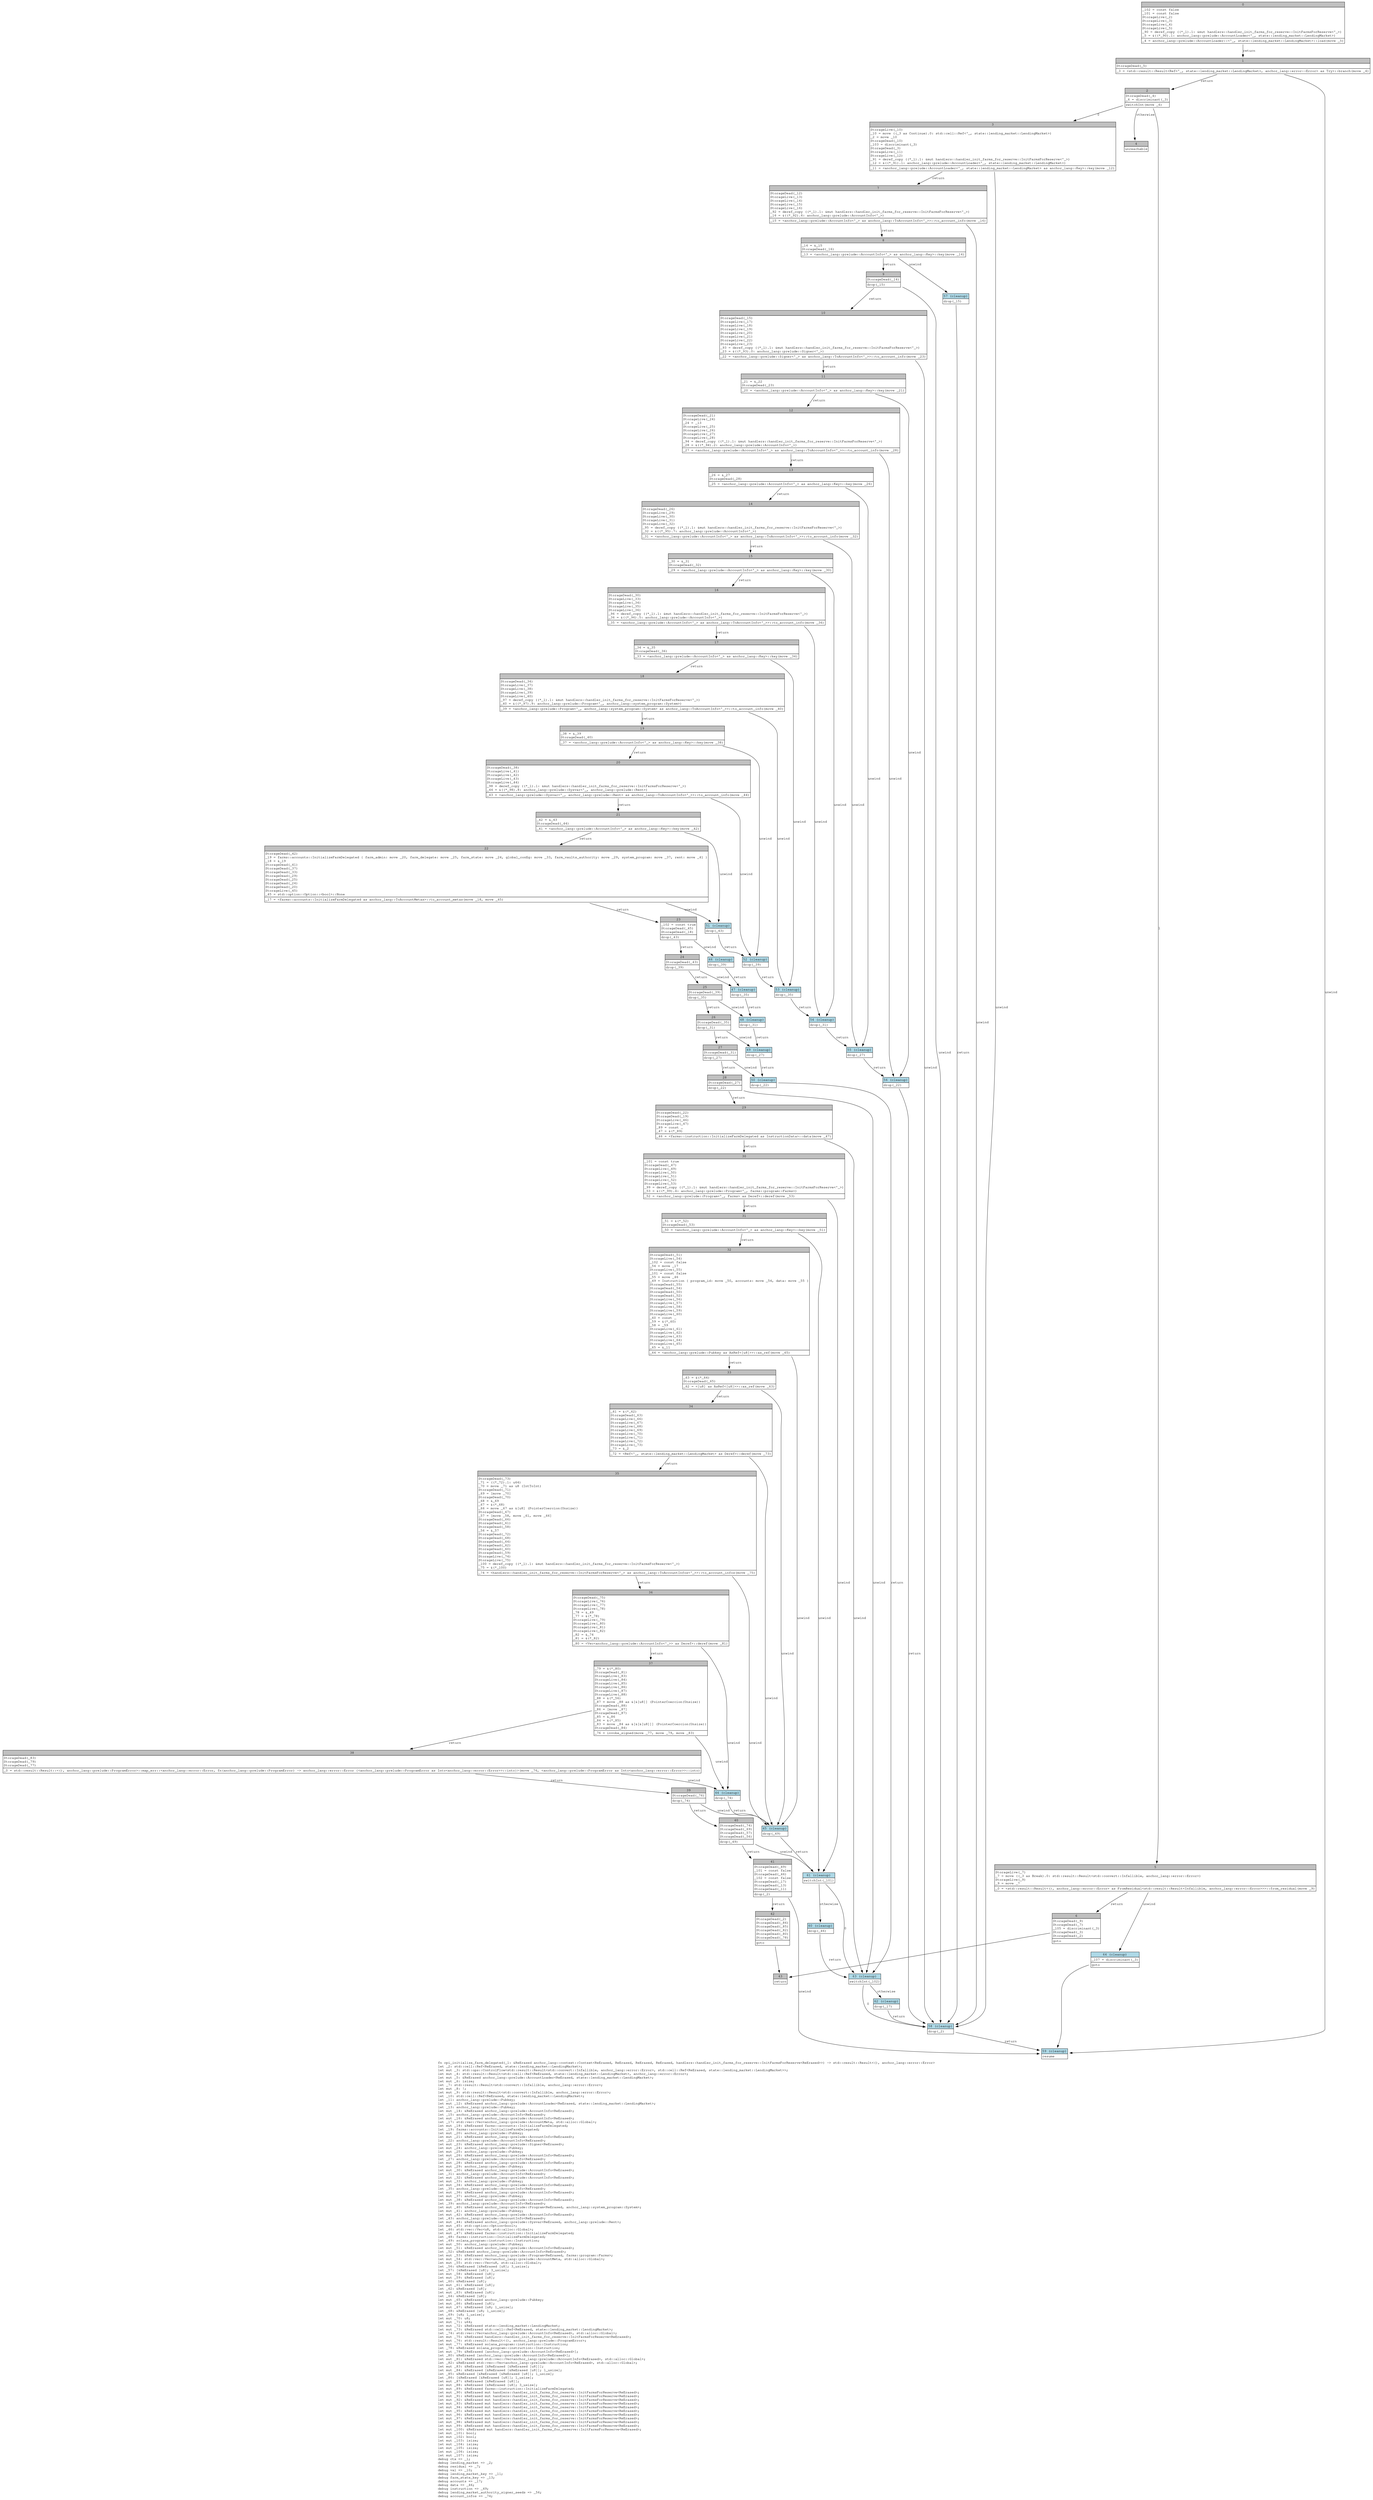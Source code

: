 digraph Mir_0_1079 {
    graph [fontname="Courier, monospace"];
    node [fontname="Courier, monospace"];
    edge [fontname="Courier, monospace"];
    label=<fn cpi_initialize_farm_delegated(_1: &amp;ReErased anchor_lang::context::Context&lt;ReErased, ReErased, ReErased, ReErased, handlers::handler_init_farms_for_reserve::InitFarmsForReserve&lt;ReErased&gt;&gt;) -&gt; std::result::Result&lt;(), anchor_lang::error::Error&gt;<br align="left"/>let _2: std::cell::Ref&lt;ReErased, state::lending_market::LendingMarket&gt;;<br align="left"/>let mut _3: std::ops::ControlFlow&lt;std::result::Result&lt;std::convert::Infallible, anchor_lang::error::Error&gt;, std::cell::Ref&lt;ReErased, state::lending_market::LendingMarket&gt;&gt;;<br align="left"/>let mut _4: std::result::Result&lt;std::cell::Ref&lt;ReErased, state::lending_market::LendingMarket&gt;, anchor_lang::error::Error&gt;;<br align="left"/>let mut _5: &amp;ReErased anchor_lang::prelude::AccountLoader&lt;ReErased, state::lending_market::LendingMarket&gt;;<br align="left"/>let mut _6: isize;<br align="left"/>let _7: std::result::Result&lt;std::convert::Infallible, anchor_lang::error::Error&gt;;<br align="left"/>let mut _8: !;<br align="left"/>let mut _9: std::result::Result&lt;std::convert::Infallible, anchor_lang::error::Error&gt;;<br align="left"/>let _10: std::cell::Ref&lt;ReErased, state::lending_market::LendingMarket&gt;;<br align="left"/>let _11: anchor_lang::prelude::Pubkey;<br align="left"/>let mut _12: &amp;ReErased anchor_lang::prelude::AccountLoader&lt;ReErased, state::lending_market::LendingMarket&gt;;<br align="left"/>let _13: anchor_lang::prelude::Pubkey;<br align="left"/>let mut _14: &amp;ReErased anchor_lang::prelude::AccountInfo&lt;ReErased&gt;;<br align="left"/>let _15: anchor_lang::prelude::AccountInfo&lt;ReErased&gt;;<br align="left"/>let mut _16: &amp;ReErased anchor_lang::prelude::AccountInfo&lt;ReErased&gt;;<br align="left"/>let _17: std::vec::Vec&lt;anchor_lang::prelude::AccountMeta, std::alloc::Global&gt;;<br align="left"/>let mut _18: &amp;ReErased farms::accounts::InitializeFarmDelegated;<br align="left"/>let _19: farms::accounts::InitializeFarmDelegated;<br align="left"/>let mut _20: anchor_lang::prelude::Pubkey;<br align="left"/>let mut _21: &amp;ReErased anchor_lang::prelude::AccountInfo&lt;ReErased&gt;;<br align="left"/>let _22: anchor_lang::prelude::AccountInfo&lt;ReErased&gt;;<br align="left"/>let mut _23: &amp;ReErased anchor_lang::prelude::Signer&lt;ReErased&gt;;<br align="left"/>let mut _24: anchor_lang::prelude::Pubkey;<br align="left"/>let mut _25: anchor_lang::prelude::Pubkey;<br align="left"/>let mut _26: &amp;ReErased anchor_lang::prelude::AccountInfo&lt;ReErased&gt;;<br align="left"/>let _27: anchor_lang::prelude::AccountInfo&lt;ReErased&gt;;<br align="left"/>let mut _28: &amp;ReErased anchor_lang::prelude::AccountInfo&lt;ReErased&gt;;<br align="left"/>let mut _29: anchor_lang::prelude::Pubkey;<br align="left"/>let mut _30: &amp;ReErased anchor_lang::prelude::AccountInfo&lt;ReErased&gt;;<br align="left"/>let _31: anchor_lang::prelude::AccountInfo&lt;ReErased&gt;;<br align="left"/>let mut _32: &amp;ReErased anchor_lang::prelude::AccountInfo&lt;ReErased&gt;;<br align="left"/>let mut _33: anchor_lang::prelude::Pubkey;<br align="left"/>let mut _34: &amp;ReErased anchor_lang::prelude::AccountInfo&lt;ReErased&gt;;<br align="left"/>let _35: anchor_lang::prelude::AccountInfo&lt;ReErased&gt;;<br align="left"/>let mut _36: &amp;ReErased anchor_lang::prelude::AccountInfo&lt;ReErased&gt;;<br align="left"/>let mut _37: anchor_lang::prelude::Pubkey;<br align="left"/>let mut _38: &amp;ReErased anchor_lang::prelude::AccountInfo&lt;ReErased&gt;;<br align="left"/>let _39: anchor_lang::prelude::AccountInfo&lt;ReErased&gt;;<br align="left"/>let mut _40: &amp;ReErased anchor_lang::prelude::Program&lt;ReErased, anchor_lang::system_program::System&gt;;<br align="left"/>let mut _41: anchor_lang::prelude::Pubkey;<br align="left"/>let mut _42: &amp;ReErased anchor_lang::prelude::AccountInfo&lt;ReErased&gt;;<br align="left"/>let _43: anchor_lang::prelude::AccountInfo&lt;ReErased&gt;;<br align="left"/>let mut _44: &amp;ReErased anchor_lang::prelude::Sysvar&lt;ReErased, anchor_lang::prelude::Rent&gt;;<br align="left"/>let mut _45: std::option::Option&lt;bool&gt;;<br align="left"/>let _46: std::vec::Vec&lt;u8, std::alloc::Global&gt;;<br align="left"/>let mut _47: &amp;ReErased farms::instruction::InitializeFarmDelegated;<br align="left"/>let _48: farms::instruction::InitializeFarmDelegated;<br align="left"/>let _49: solana_program::instruction::Instruction;<br align="left"/>let mut _50: anchor_lang::prelude::Pubkey;<br align="left"/>let mut _51: &amp;ReErased anchor_lang::prelude::AccountInfo&lt;ReErased&gt;;<br align="left"/>let _52: &amp;ReErased anchor_lang::prelude::AccountInfo&lt;ReErased&gt;;<br align="left"/>let mut _53: &amp;ReErased anchor_lang::prelude::Program&lt;ReErased, farms::program::Farms&gt;;<br align="left"/>let mut _54: std::vec::Vec&lt;anchor_lang::prelude::AccountMeta, std::alloc::Global&gt;;<br align="left"/>let mut _55: std::vec::Vec&lt;u8, std::alloc::Global&gt;;<br align="left"/>let _56: &amp;ReErased [&amp;ReErased [u8]; 3_usize];<br align="left"/>let _57: [&amp;ReErased [u8]; 3_usize];<br align="left"/>let mut _58: &amp;ReErased [u8];<br align="left"/>let mut _59: &amp;ReErased [u8];<br align="left"/>let _60: &amp;ReErased [u8];<br align="left"/>let mut _61: &amp;ReErased [u8];<br align="left"/>let _62: &amp;ReErased [u8];<br align="left"/>let mut _63: &amp;ReErased [u8];<br align="left"/>let _64: &amp;ReErased [u8];<br align="left"/>let mut _65: &amp;ReErased anchor_lang::prelude::Pubkey;<br align="left"/>let mut _66: &amp;ReErased [u8];<br align="left"/>let mut _67: &amp;ReErased [u8; 1_usize];<br align="left"/>let _68: &amp;ReErased [u8; 1_usize];<br align="left"/>let _69: [u8; 1_usize];<br align="left"/>let mut _70: u8;<br align="left"/>let mut _71: u64;<br align="left"/>let mut _72: &amp;ReErased state::lending_market::LendingMarket;<br align="left"/>let mut _73: &amp;ReErased std::cell::Ref&lt;ReErased, state::lending_market::LendingMarket&gt;;<br align="left"/>let _74: std::vec::Vec&lt;anchor_lang::prelude::AccountInfo&lt;ReErased&gt;, std::alloc::Global&gt;;<br align="left"/>let mut _75: &amp;ReErased handlers::handler_init_farms_for_reserve::InitFarmsForReserve&lt;ReErased&gt;;<br align="left"/>let mut _76: std::result::Result&lt;(), anchor_lang::prelude::ProgramError&gt;;<br align="left"/>let mut _77: &amp;ReErased solana_program::instruction::Instruction;<br align="left"/>let _78: &amp;ReErased solana_program::instruction::Instruction;<br align="left"/>let mut _79: &amp;ReErased [anchor_lang::prelude::AccountInfo&lt;ReErased&gt;];<br align="left"/>let _80: &amp;ReErased [anchor_lang::prelude::AccountInfo&lt;ReErased&gt;];<br align="left"/>let mut _81: &amp;ReErased std::vec::Vec&lt;anchor_lang::prelude::AccountInfo&lt;ReErased&gt;, std::alloc::Global&gt;;<br align="left"/>let _82: &amp;ReErased std::vec::Vec&lt;anchor_lang::prelude::AccountInfo&lt;ReErased&gt;, std::alloc::Global&gt;;<br align="left"/>let mut _83: &amp;ReErased [&amp;ReErased [&amp;ReErased [u8]]];<br align="left"/>let mut _84: &amp;ReErased [&amp;ReErased [&amp;ReErased [u8]]; 1_usize];<br align="left"/>let _85: &amp;ReErased [&amp;ReErased [&amp;ReErased [u8]]; 1_usize];<br align="left"/>let _86: [&amp;ReErased [&amp;ReErased [u8]]; 1_usize];<br align="left"/>let mut _87: &amp;ReErased [&amp;ReErased [u8]];<br align="left"/>let mut _88: &amp;ReErased [&amp;ReErased [u8]; 3_usize];<br align="left"/>let mut _89: &amp;ReErased farms::instruction::InitializeFarmDelegated;<br align="left"/>let mut _90: &amp;ReErased mut handlers::handler_init_farms_for_reserve::InitFarmsForReserve&lt;ReErased&gt;;<br align="left"/>let mut _91: &amp;ReErased mut handlers::handler_init_farms_for_reserve::InitFarmsForReserve&lt;ReErased&gt;;<br align="left"/>let mut _92: &amp;ReErased mut handlers::handler_init_farms_for_reserve::InitFarmsForReserve&lt;ReErased&gt;;<br align="left"/>let mut _93: &amp;ReErased mut handlers::handler_init_farms_for_reserve::InitFarmsForReserve&lt;ReErased&gt;;<br align="left"/>let mut _94: &amp;ReErased mut handlers::handler_init_farms_for_reserve::InitFarmsForReserve&lt;ReErased&gt;;<br align="left"/>let mut _95: &amp;ReErased mut handlers::handler_init_farms_for_reserve::InitFarmsForReserve&lt;ReErased&gt;;<br align="left"/>let mut _96: &amp;ReErased mut handlers::handler_init_farms_for_reserve::InitFarmsForReserve&lt;ReErased&gt;;<br align="left"/>let mut _97: &amp;ReErased mut handlers::handler_init_farms_for_reserve::InitFarmsForReserve&lt;ReErased&gt;;<br align="left"/>let mut _98: &amp;ReErased mut handlers::handler_init_farms_for_reserve::InitFarmsForReserve&lt;ReErased&gt;;<br align="left"/>let mut _99: &amp;ReErased mut handlers::handler_init_farms_for_reserve::InitFarmsForReserve&lt;ReErased&gt;;<br align="left"/>let mut _100: &amp;ReErased mut handlers::handler_init_farms_for_reserve::InitFarmsForReserve&lt;ReErased&gt;;<br align="left"/>let mut _101: bool;<br align="left"/>let mut _102: bool;<br align="left"/>let mut _103: isize;<br align="left"/>let mut _104: isize;<br align="left"/>let mut _105: isize;<br align="left"/>let mut _106: isize;<br align="left"/>let mut _107: isize;<br align="left"/>debug ctx =&gt; _1;<br align="left"/>debug lending_market =&gt; _2;<br align="left"/>debug residual =&gt; _7;<br align="left"/>debug val =&gt; _10;<br align="left"/>debug lending_market_key =&gt; _11;<br align="left"/>debug farm_state_key =&gt; _13;<br align="left"/>debug accounts =&gt; _17;<br align="left"/>debug data =&gt; _46;<br align="left"/>debug instruction =&gt; _49;<br align="left"/>debug lending_market_authority_signer_seeds =&gt; _56;<br align="left"/>debug account_infos =&gt; _74;<br align="left"/>>;
    bb0__0_1079 [shape="none", label=<<table border="0" cellborder="1" cellspacing="0"><tr><td bgcolor="gray" align="center" colspan="1">0</td></tr><tr><td align="left" balign="left">_102 = const false<br/>_101 = const false<br/>StorageLive(_2)<br/>StorageLive(_3)<br/>StorageLive(_4)<br/>StorageLive(_5)<br/>_90 = deref_copy ((*_1).1: &amp;mut handlers::handler_init_farms_for_reserve::InitFarmsForReserve&lt;'_&gt;)<br/>_5 = &amp;((*_90).1: anchor_lang::prelude::AccountLoader&lt;'_, state::lending_market::LendingMarket&gt;)<br/></td></tr><tr><td align="left">_4 = anchor_lang::prelude::AccountLoader::&lt;'_, state::lending_market::LendingMarket&gt;::load(move _5)</td></tr></table>>];
    bb1__0_1079 [shape="none", label=<<table border="0" cellborder="1" cellspacing="0"><tr><td bgcolor="gray" align="center" colspan="1">1</td></tr><tr><td align="left" balign="left">StorageDead(_5)<br/></td></tr><tr><td align="left">_3 = &lt;std::result::Result&lt;Ref&lt;'_, state::lending_market::LendingMarket&gt;, anchor_lang::error::Error&gt; as Try&gt;::branch(move _4)</td></tr></table>>];
    bb2__0_1079 [shape="none", label=<<table border="0" cellborder="1" cellspacing="0"><tr><td bgcolor="gray" align="center" colspan="1">2</td></tr><tr><td align="left" balign="left">StorageDead(_4)<br/>_6 = discriminant(_3)<br/></td></tr><tr><td align="left">switchInt(move _6)</td></tr></table>>];
    bb3__0_1079 [shape="none", label=<<table border="0" cellborder="1" cellspacing="0"><tr><td bgcolor="gray" align="center" colspan="1">3</td></tr><tr><td align="left" balign="left">StorageLive(_10)<br/>_10 = move ((_3 as Continue).0: std::cell::Ref&lt;'_, state::lending_market::LendingMarket&gt;)<br/>_2 = move _10<br/>StorageDead(_10)<br/>_103 = discriminant(_3)<br/>StorageDead(_3)<br/>StorageLive(_11)<br/>StorageLive(_12)<br/>_91 = deref_copy ((*_1).1: &amp;mut handlers::handler_init_farms_for_reserve::InitFarmsForReserve&lt;'_&gt;)<br/>_12 = &amp;((*_91).1: anchor_lang::prelude::AccountLoader&lt;'_, state::lending_market::LendingMarket&gt;)<br/></td></tr><tr><td align="left">_11 = &lt;anchor_lang::prelude::AccountLoader&lt;'_, state::lending_market::LendingMarket&gt; as anchor_lang::Key&gt;::key(move _12)</td></tr></table>>];
    bb4__0_1079 [shape="none", label=<<table border="0" cellborder="1" cellspacing="0"><tr><td bgcolor="gray" align="center" colspan="1">4</td></tr><tr><td align="left">unreachable</td></tr></table>>];
    bb5__0_1079 [shape="none", label=<<table border="0" cellborder="1" cellspacing="0"><tr><td bgcolor="gray" align="center" colspan="1">5</td></tr><tr><td align="left" balign="left">StorageLive(_7)<br/>_7 = move ((_3 as Break).0: std::result::Result&lt;std::convert::Infallible, anchor_lang::error::Error&gt;)<br/>StorageLive(_9)<br/>_9 = move _7<br/></td></tr><tr><td align="left">_0 = &lt;std::result::Result&lt;(), anchor_lang::error::Error&gt; as FromResidual&lt;std::result::Result&lt;Infallible, anchor_lang::error::Error&gt;&gt;&gt;::from_residual(move _9)</td></tr></table>>];
    bb6__0_1079 [shape="none", label=<<table border="0" cellborder="1" cellspacing="0"><tr><td bgcolor="gray" align="center" colspan="1">6</td></tr><tr><td align="left" balign="left">StorageDead(_9)<br/>StorageDead(_7)<br/>_105 = discriminant(_3)<br/>StorageDead(_3)<br/>StorageDead(_2)<br/></td></tr><tr><td align="left">goto</td></tr></table>>];
    bb7__0_1079 [shape="none", label=<<table border="0" cellborder="1" cellspacing="0"><tr><td bgcolor="gray" align="center" colspan="1">7</td></tr><tr><td align="left" balign="left">StorageDead(_12)<br/>StorageLive(_13)<br/>StorageLive(_14)<br/>StorageLive(_15)<br/>StorageLive(_16)<br/>_92 = deref_copy ((*_1).1: &amp;mut handlers::handler_init_farms_for_reserve::InitFarmsForReserve&lt;'_&gt;)<br/>_16 = &amp;((*_92).6: anchor_lang::prelude::AccountInfo&lt;'_&gt;)<br/></td></tr><tr><td align="left">_15 = &lt;anchor_lang::prelude::AccountInfo&lt;'_&gt; as anchor_lang::ToAccountInfo&lt;'_&gt;&gt;::to_account_info(move _16)</td></tr></table>>];
    bb8__0_1079 [shape="none", label=<<table border="0" cellborder="1" cellspacing="0"><tr><td bgcolor="gray" align="center" colspan="1">8</td></tr><tr><td align="left" balign="left">_14 = &amp;_15<br/>StorageDead(_16)<br/></td></tr><tr><td align="left">_13 = &lt;anchor_lang::prelude::AccountInfo&lt;'_&gt; as anchor_lang::Key&gt;::key(move _14)</td></tr></table>>];
    bb9__0_1079 [shape="none", label=<<table border="0" cellborder="1" cellspacing="0"><tr><td bgcolor="gray" align="center" colspan="1">9</td></tr><tr><td align="left" balign="left">StorageDead(_14)<br/></td></tr><tr><td align="left">drop(_15)</td></tr></table>>];
    bb10__0_1079 [shape="none", label=<<table border="0" cellborder="1" cellspacing="0"><tr><td bgcolor="gray" align="center" colspan="1">10</td></tr><tr><td align="left" balign="left">StorageDead(_15)<br/>StorageLive(_17)<br/>StorageLive(_18)<br/>StorageLive(_19)<br/>StorageLive(_20)<br/>StorageLive(_21)<br/>StorageLive(_22)<br/>StorageLive(_23)<br/>_93 = deref_copy ((*_1).1: &amp;mut handlers::handler_init_farms_for_reserve::InitFarmsForReserve&lt;'_&gt;)<br/>_23 = &amp;((*_93).0: anchor_lang::prelude::Signer&lt;'_&gt;)<br/></td></tr><tr><td align="left">_22 = &lt;anchor_lang::prelude::Signer&lt;'_&gt; as anchor_lang::ToAccountInfo&lt;'_&gt;&gt;::to_account_info(move _23)</td></tr></table>>];
    bb11__0_1079 [shape="none", label=<<table border="0" cellborder="1" cellspacing="0"><tr><td bgcolor="gray" align="center" colspan="1">11</td></tr><tr><td align="left" balign="left">_21 = &amp;_22<br/>StorageDead(_23)<br/></td></tr><tr><td align="left">_20 = &lt;anchor_lang::prelude::AccountInfo&lt;'_&gt; as anchor_lang::Key&gt;::key(move _21)</td></tr></table>>];
    bb12__0_1079 [shape="none", label=<<table border="0" cellborder="1" cellspacing="0"><tr><td bgcolor="gray" align="center" colspan="1">12</td></tr><tr><td align="left" balign="left">StorageDead(_21)<br/>StorageLive(_24)<br/>_24 = _13<br/>StorageLive(_25)<br/>StorageLive(_26)<br/>StorageLive(_27)<br/>StorageLive(_28)<br/>_94 = deref_copy ((*_1).1: &amp;mut handlers::handler_init_farms_for_reserve::InitFarmsForReserve&lt;'_&gt;)<br/>_28 = &amp;((*_94).2: anchor_lang::prelude::AccountInfo&lt;'_&gt;)<br/></td></tr><tr><td align="left">_27 = &lt;anchor_lang::prelude::AccountInfo&lt;'_&gt; as anchor_lang::ToAccountInfo&lt;'_&gt;&gt;::to_account_info(move _28)</td></tr></table>>];
    bb13__0_1079 [shape="none", label=<<table border="0" cellborder="1" cellspacing="0"><tr><td bgcolor="gray" align="center" colspan="1">13</td></tr><tr><td align="left" balign="left">_26 = &amp;_27<br/>StorageDead(_28)<br/></td></tr><tr><td align="left">_25 = &lt;anchor_lang::prelude::AccountInfo&lt;'_&gt; as anchor_lang::Key&gt;::key(move _26)</td></tr></table>>];
    bb14__0_1079 [shape="none", label=<<table border="0" cellborder="1" cellspacing="0"><tr><td bgcolor="gray" align="center" colspan="1">14</td></tr><tr><td align="left" balign="left">StorageDead(_26)<br/>StorageLive(_29)<br/>StorageLive(_30)<br/>StorageLive(_31)<br/>StorageLive(_32)<br/>_95 = deref_copy ((*_1).1: &amp;mut handlers::handler_init_farms_for_reserve::InitFarmsForReserve&lt;'_&gt;)<br/>_32 = &amp;((*_95).7: anchor_lang::prelude::AccountInfo&lt;'_&gt;)<br/></td></tr><tr><td align="left">_31 = &lt;anchor_lang::prelude::AccountInfo&lt;'_&gt; as anchor_lang::ToAccountInfo&lt;'_&gt;&gt;::to_account_info(move _32)</td></tr></table>>];
    bb15__0_1079 [shape="none", label=<<table border="0" cellborder="1" cellspacing="0"><tr><td bgcolor="gray" align="center" colspan="1">15</td></tr><tr><td align="left" balign="left">_30 = &amp;_31<br/>StorageDead(_32)<br/></td></tr><tr><td align="left">_29 = &lt;anchor_lang::prelude::AccountInfo&lt;'_&gt; as anchor_lang::Key&gt;::key(move _30)</td></tr></table>>];
    bb16__0_1079 [shape="none", label=<<table border="0" cellborder="1" cellspacing="0"><tr><td bgcolor="gray" align="center" colspan="1">16</td></tr><tr><td align="left" balign="left">StorageDead(_30)<br/>StorageLive(_33)<br/>StorageLive(_34)<br/>StorageLive(_35)<br/>StorageLive(_36)<br/>_96 = deref_copy ((*_1).1: &amp;mut handlers::handler_init_farms_for_reserve::InitFarmsForReserve&lt;'_&gt;)<br/>_36 = &amp;((*_96).5: anchor_lang::prelude::AccountInfo&lt;'_&gt;)<br/></td></tr><tr><td align="left">_35 = &lt;anchor_lang::prelude::AccountInfo&lt;'_&gt; as anchor_lang::ToAccountInfo&lt;'_&gt;&gt;::to_account_info(move _36)</td></tr></table>>];
    bb17__0_1079 [shape="none", label=<<table border="0" cellborder="1" cellspacing="0"><tr><td bgcolor="gray" align="center" colspan="1">17</td></tr><tr><td align="left" balign="left">_34 = &amp;_35<br/>StorageDead(_36)<br/></td></tr><tr><td align="left">_33 = &lt;anchor_lang::prelude::AccountInfo&lt;'_&gt; as anchor_lang::Key&gt;::key(move _34)</td></tr></table>>];
    bb18__0_1079 [shape="none", label=<<table border="0" cellborder="1" cellspacing="0"><tr><td bgcolor="gray" align="center" colspan="1">18</td></tr><tr><td align="left" balign="left">StorageDead(_34)<br/>StorageLive(_37)<br/>StorageLive(_38)<br/>StorageLive(_39)<br/>StorageLive(_40)<br/>_97 = deref_copy ((*_1).1: &amp;mut handlers::handler_init_farms_for_reserve::InitFarmsForReserve&lt;'_&gt;)<br/>_40 = &amp;((*_97).9: anchor_lang::prelude::Program&lt;'_, anchor_lang::system_program::System&gt;)<br/></td></tr><tr><td align="left">_39 = &lt;anchor_lang::prelude::Program&lt;'_, anchor_lang::system_program::System&gt; as anchor_lang::ToAccountInfo&lt;'_&gt;&gt;::to_account_info(move _40)</td></tr></table>>];
    bb19__0_1079 [shape="none", label=<<table border="0" cellborder="1" cellspacing="0"><tr><td bgcolor="gray" align="center" colspan="1">19</td></tr><tr><td align="left" balign="left">_38 = &amp;_39<br/>StorageDead(_40)<br/></td></tr><tr><td align="left">_37 = &lt;anchor_lang::prelude::AccountInfo&lt;'_&gt; as anchor_lang::Key&gt;::key(move _38)</td></tr></table>>];
    bb20__0_1079 [shape="none", label=<<table border="0" cellborder="1" cellspacing="0"><tr><td bgcolor="gray" align="center" colspan="1">20</td></tr><tr><td align="left" balign="left">StorageDead(_38)<br/>StorageLive(_41)<br/>StorageLive(_42)<br/>StorageLive(_43)<br/>StorageLive(_44)<br/>_98 = deref_copy ((*_1).1: &amp;mut handlers::handler_init_farms_for_reserve::InitFarmsForReserve&lt;'_&gt;)<br/>_44 = &amp;((*_98).8: anchor_lang::prelude::Sysvar&lt;'_, anchor_lang::prelude::Rent&gt;)<br/></td></tr><tr><td align="left">_43 = &lt;anchor_lang::prelude::Sysvar&lt;'_, anchor_lang::prelude::Rent&gt; as anchor_lang::ToAccountInfo&lt;'_&gt;&gt;::to_account_info(move _44)</td></tr></table>>];
    bb21__0_1079 [shape="none", label=<<table border="0" cellborder="1" cellspacing="0"><tr><td bgcolor="gray" align="center" colspan="1">21</td></tr><tr><td align="left" balign="left">_42 = &amp;_43<br/>StorageDead(_44)<br/></td></tr><tr><td align="left">_41 = &lt;anchor_lang::prelude::AccountInfo&lt;'_&gt; as anchor_lang::Key&gt;::key(move _42)</td></tr></table>>];
    bb22__0_1079 [shape="none", label=<<table border="0" cellborder="1" cellspacing="0"><tr><td bgcolor="gray" align="center" colspan="1">22</td></tr><tr><td align="left" balign="left">StorageDead(_42)<br/>_19 = farms::accounts::InitializeFarmDelegated { farm_admin: move _20, farm_delegate: move _25, farm_state: move _24, global_config: move _33, farm_vaults_authority: move _29, system_program: move _37, rent: move _41 }<br/>_18 = &amp;_19<br/>StorageDead(_41)<br/>StorageDead(_37)<br/>StorageDead(_33)<br/>StorageDead(_29)<br/>StorageDead(_25)<br/>StorageDead(_24)<br/>StorageDead(_20)<br/>StorageLive(_45)<br/>_45 = std::option::Option::&lt;bool&gt;::None<br/></td></tr><tr><td align="left">_17 = &lt;farms::accounts::InitializeFarmDelegated as anchor_lang::ToAccountMetas&gt;::to_account_metas(move _18, move _45)</td></tr></table>>];
    bb23__0_1079 [shape="none", label=<<table border="0" cellborder="1" cellspacing="0"><tr><td bgcolor="gray" align="center" colspan="1">23</td></tr><tr><td align="left" balign="left">_102 = const true<br/>StorageDead(_45)<br/>StorageDead(_18)<br/></td></tr><tr><td align="left">drop(_43)</td></tr></table>>];
    bb24__0_1079 [shape="none", label=<<table border="0" cellborder="1" cellspacing="0"><tr><td bgcolor="gray" align="center" colspan="1">24</td></tr><tr><td align="left" balign="left">StorageDead(_43)<br/></td></tr><tr><td align="left">drop(_39)</td></tr></table>>];
    bb25__0_1079 [shape="none", label=<<table border="0" cellborder="1" cellspacing="0"><tr><td bgcolor="gray" align="center" colspan="1">25</td></tr><tr><td align="left" balign="left">StorageDead(_39)<br/></td></tr><tr><td align="left">drop(_35)</td></tr></table>>];
    bb26__0_1079 [shape="none", label=<<table border="0" cellborder="1" cellspacing="0"><tr><td bgcolor="gray" align="center" colspan="1">26</td></tr><tr><td align="left" balign="left">StorageDead(_35)<br/></td></tr><tr><td align="left">drop(_31)</td></tr></table>>];
    bb27__0_1079 [shape="none", label=<<table border="0" cellborder="1" cellspacing="0"><tr><td bgcolor="gray" align="center" colspan="1">27</td></tr><tr><td align="left" balign="left">StorageDead(_31)<br/></td></tr><tr><td align="left">drop(_27)</td></tr></table>>];
    bb28__0_1079 [shape="none", label=<<table border="0" cellborder="1" cellspacing="0"><tr><td bgcolor="gray" align="center" colspan="1">28</td></tr><tr><td align="left" balign="left">StorageDead(_27)<br/></td></tr><tr><td align="left">drop(_22)</td></tr></table>>];
    bb29__0_1079 [shape="none", label=<<table border="0" cellborder="1" cellspacing="0"><tr><td bgcolor="gray" align="center" colspan="1">29</td></tr><tr><td align="left" balign="left">StorageDead(_22)<br/>StorageDead(_19)<br/>StorageLive(_46)<br/>StorageLive(_47)<br/>_89 = const _<br/>_47 = &amp;(*_89)<br/></td></tr><tr><td align="left">_46 = &lt;farms::instruction::InitializeFarmDelegated as InstructionData&gt;::data(move _47)</td></tr></table>>];
    bb30__0_1079 [shape="none", label=<<table border="0" cellborder="1" cellspacing="0"><tr><td bgcolor="gray" align="center" colspan="1">30</td></tr><tr><td align="left" balign="left">_101 = const true<br/>StorageDead(_47)<br/>StorageLive(_49)<br/>StorageLive(_50)<br/>StorageLive(_51)<br/>StorageLive(_52)<br/>StorageLive(_53)<br/>_99 = deref_copy ((*_1).1: &amp;mut handlers::handler_init_farms_for_reserve::InitFarmsForReserve&lt;'_&gt;)<br/>_53 = &amp;((*_99).4: anchor_lang::prelude::Program&lt;'_, farms::program::Farms&gt;)<br/></td></tr><tr><td align="left">_52 = &lt;anchor_lang::prelude::Program&lt;'_, Farms&gt; as Deref&gt;::deref(move _53)</td></tr></table>>];
    bb31__0_1079 [shape="none", label=<<table border="0" cellborder="1" cellspacing="0"><tr><td bgcolor="gray" align="center" colspan="1">31</td></tr><tr><td align="left" balign="left">_51 = &amp;(*_52)<br/>StorageDead(_53)<br/></td></tr><tr><td align="left">_50 = &lt;anchor_lang::prelude::AccountInfo&lt;'_&gt; as anchor_lang::Key&gt;::key(move _51)</td></tr></table>>];
    bb32__0_1079 [shape="none", label=<<table border="0" cellborder="1" cellspacing="0"><tr><td bgcolor="gray" align="center" colspan="1">32</td></tr><tr><td align="left" balign="left">StorageDead(_51)<br/>StorageLive(_54)<br/>_102 = const false<br/>_54 = move _17<br/>StorageLive(_55)<br/>_101 = const false<br/>_55 = move _46<br/>_49 = Instruction { program_id: move _50, accounts: move _54, data: move _55 }<br/>StorageDead(_55)<br/>StorageDead(_54)<br/>StorageDead(_50)<br/>StorageDead(_52)<br/>StorageLive(_56)<br/>StorageLive(_57)<br/>StorageLive(_58)<br/>StorageLive(_59)<br/>StorageLive(_60)<br/>_60 = const _<br/>_59 = &amp;(*_60)<br/>_58 = _59<br/>StorageLive(_61)<br/>StorageLive(_62)<br/>StorageLive(_63)<br/>StorageLive(_64)<br/>StorageLive(_65)<br/>_65 = &amp;_11<br/></td></tr><tr><td align="left">_64 = &lt;anchor_lang::prelude::Pubkey as AsRef&lt;[u8]&gt;&gt;::as_ref(move _65)</td></tr></table>>];
    bb33__0_1079 [shape="none", label=<<table border="0" cellborder="1" cellspacing="0"><tr><td bgcolor="gray" align="center" colspan="1">33</td></tr><tr><td align="left" balign="left">_63 = &amp;(*_64)<br/>StorageDead(_65)<br/></td></tr><tr><td align="left">_62 = &lt;[u8] as AsRef&lt;[u8]&gt;&gt;::as_ref(move _63)</td></tr></table>>];
    bb34__0_1079 [shape="none", label=<<table border="0" cellborder="1" cellspacing="0"><tr><td bgcolor="gray" align="center" colspan="1">34</td></tr><tr><td align="left" balign="left">_61 = &amp;(*_62)<br/>StorageDead(_63)<br/>StorageLive(_66)<br/>StorageLive(_67)<br/>StorageLive(_68)<br/>StorageLive(_69)<br/>StorageLive(_70)<br/>StorageLive(_71)<br/>StorageLive(_72)<br/>StorageLive(_73)<br/>_73 = &amp;_2<br/></td></tr><tr><td align="left">_72 = &lt;Ref&lt;'_, state::lending_market::LendingMarket&gt; as Deref&gt;::deref(move _73)</td></tr></table>>];
    bb35__0_1079 [shape="none", label=<<table border="0" cellborder="1" cellspacing="0"><tr><td bgcolor="gray" align="center" colspan="1">35</td></tr><tr><td align="left" balign="left">StorageDead(_73)<br/>_71 = ((*_72).1: u64)<br/>_70 = move _71 as u8 (IntToInt)<br/>StorageDead(_71)<br/>_69 = [move _70]<br/>StorageDead(_70)<br/>_68 = &amp;_69<br/>_67 = &amp;(*_68)<br/>_66 = move _67 as &amp;[u8] (PointerCoercion(Unsize))<br/>StorageDead(_67)<br/>_57 = [move _58, move _61, move _66]<br/>StorageDead(_66)<br/>StorageDead(_61)<br/>StorageDead(_58)<br/>_56 = &amp;_57<br/>StorageDead(_72)<br/>StorageDead(_68)<br/>StorageDead(_64)<br/>StorageDead(_62)<br/>StorageDead(_60)<br/>StorageDead(_59)<br/>StorageLive(_74)<br/>StorageLive(_75)<br/>_100 = deref_copy ((*_1).1: &amp;mut handlers::handler_init_farms_for_reserve::InitFarmsForReserve&lt;'_&gt;)<br/>_75 = &amp;(*_100)<br/></td></tr><tr><td align="left">_74 = &lt;handlers::handler_init_farms_for_reserve::InitFarmsForReserve&lt;'_&gt; as anchor_lang::ToAccountInfos&lt;'_&gt;&gt;::to_account_infos(move _75)</td></tr></table>>];
    bb36__0_1079 [shape="none", label=<<table border="0" cellborder="1" cellspacing="0"><tr><td bgcolor="gray" align="center" colspan="1">36</td></tr><tr><td align="left" balign="left">StorageDead(_75)<br/>StorageLive(_76)<br/>StorageLive(_77)<br/>StorageLive(_78)<br/>_78 = &amp;_49<br/>_77 = &amp;(*_78)<br/>StorageLive(_79)<br/>StorageLive(_80)<br/>StorageLive(_81)<br/>StorageLive(_82)<br/>_82 = &amp;_74<br/>_81 = &amp;(*_82)<br/></td></tr><tr><td align="left">_80 = &lt;Vec&lt;anchor_lang::prelude::AccountInfo&lt;'_&gt;&gt; as Deref&gt;::deref(move _81)</td></tr></table>>];
    bb37__0_1079 [shape="none", label=<<table border="0" cellborder="1" cellspacing="0"><tr><td bgcolor="gray" align="center" colspan="1">37</td></tr><tr><td align="left" balign="left">_79 = &amp;(*_80)<br/>StorageDead(_81)<br/>StorageLive(_83)<br/>StorageLive(_84)<br/>StorageLive(_85)<br/>StorageLive(_86)<br/>StorageLive(_87)<br/>StorageLive(_88)<br/>_88 = &amp;(*_56)<br/>_87 = move _88 as &amp;[&amp;[u8]] (PointerCoercion(Unsize))<br/>StorageDead(_88)<br/>_86 = [move _87]<br/>StorageDead(_87)<br/>_85 = &amp;_86<br/>_84 = &amp;(*_85)<br/>_83 = move _84 as &amp;[&amp;[&amp;[u8]]] (PointerCoercion(Unsize))<br/>StorageDead(_84)<br/></td></tr><tr><td align="left">_76 = invoke_signed(move _77, move _79, move _83)</td></tr></table>>];
    bb38__0_1079 [shape="none", label=<<table border="0" cellborder="1" cellspacing="0"><tr><td bgcolor="gray" align="center" colspan="1">38</td></tr><tr><td align="left" balign="left">StorageDead(_83)<br/>StorageDead(_79)<br/>StorageDead(_77)<br/></td></tr><tr><td align="left">_0 = std::result::Result::&lt;(), anchor_lang::prelude::ProgramError&gt;::map_err::&lt;anchor_lang::error::Error, fn(anchor_lang::prelude::ProgramError) -&gt; anchor_lang::error::Error {&lt;anchor_lang::prelude::ProgramError as Into&lt;anchor_lang::error::Error&gt;&gt;::into}&gt;(move _76, &lt;anchor_lang::prelude::ProgramError as Into&lt;anchor_lang::error::Error&gt;&gt;::into)</td></tr></table>>];
    bb39__0_1079 [shape="none", label=<<table border="0" cellborder="1" cellspacing="0"><tr><td bgcolor="gray" align="center" colspan="1">39</td></tr><tr><td align="left" balign="left">StorageDead(_76)<br/></td></tr><tr><td align="left">drop(_74)</td></tr></table>>];
    bb40__0_1079 [shape="none", label=<<table border="0" cellborder="1" cellspacing="0"><tr><td bgcolor="gray" align="center" colspan="1">40</td></tr><tr><td align="left" balign="left">StorageDead(_74)<br/>StorageDead(_69)<br/>StorageDead(_57)<br/>StorageDead(_56)<br/></td></tr><tr><td align="left">drop(_49)</td></tr></table>>];
    bb41__0_1079 [shape="none", label=<<table border="0" cellborder="1" cellspacing="0"><tr><td bgcolor="gray" align="center" colspan="1">41</td></tr><tr><td align="left" balign="left">StorageDead(_49)<br/>_101 = const false<br/>StorageDead(_46)<br/>_102 = const false<br/>StorageDead(_17)<br/>StorageDead(_13)<br/>StorageDead(_11)<br/></td></tr><tr><td align="left">drop(_2)</td></tr></table>>];
    bb42__0_1079 [shape="none", label=<<table border="0" cellborder="1" cellspacing="0"><tr><td bgcolor="gray" align="center" colspan="1">42</td></tr><tr><td align="left" balign="left">StorageDead(_2)<br/>StorageDead(_86)<br/>StorageDead(_85)<br/>StorageDead(_82)<br/>StorageDead(_80)<br/>StorageDead(_78)<br/></td></tr><tr><td align="left">goto</td></tr></table>>];
    bb43__0_1079 [shape="none", label=<<table border="0" cellborder="1" cellspacing="0"><tr><td bgcolor="gray" align="center" colspan="1">43</td></tr><tr><td align="left">return</td></tr></table>>];
    bb44__0_1079 [shape="none", label=<<table border="0" cellborder="1" cellspacing="0"><tr><td bgcolor="lightblue" align="center" colspan="1">44 (cleanup)</td></tr><tr><td align="left">drop(_74)</td></tr></table>>];
    bb45__0_1079 [shape="none", label=<<table border="0" cellborder="1" cellspacing="0"><tr><td bgcolor="lightblue" align="center" colspan="1">45 (cleanup)</td></tr><tr><td align="left">drop(_49)</td></tr></table>>];
    bb46__0_1079 [shape="none", label=<<table border="0" cellborder="1" cellspacing="0"><tr><td bgcolor="lightblue" align="center" colspan="1">46 (cleanup)</td></tr><tr><td align="left">drop(_39)</td></tr></table>>];
    bb47__0_1079 [shape="none", label=<<table border="0" cellborder="1" cellspacing="0"><tr><td bgcolor="lightblue" align="center" colspan="1">47 (cleanup)</td></tr><tr><td align="left">drop(_35)</td></tr></table>>];
    bb48__0_1079 [shape="none", label=<<table border="0" cellborder="1" cellspacing="0"><tr><td bgcolor="lightblue" align="center" colspan="1">48 (cleanup)</td></tr><tr><td align="left">drop(_31)</td></tr></table>>];
    bb49__0_1079 [shape="none", label=<<table border="0" cellborder="1" cellspacing="0"><tr><td bgcolor="lightblue" align="center" colspan="1">49 (cleanup)</td></tr><tr><td align="left">drop(_27)</td></tr></table>>];
    bb50__0_1079 [shape="none", label=<<table border="0" cellborder="1" cellspacing="0"><tr><td bgcolor="lightblue" align="center" colspan="1">50 (cleanup)</td></tr><tr><td align="left">drop(_22)</td></tr></table>>];
    bb51__0_1079 [shape="none", label=<<table border="0" cellborder="1" cellspacing="0"><tr><td bgcolor="lightblue" align="center" colspan="1">51 (cleanup)</td></tr><tr><td align="left">drop(_43)</td></tr></table>>];
    bb52__0_1079 [shape="none", label=<<table border="0" cellborder="1" cellspacing="0"><tr><td bgcolor="lightblue" align="center" colspan="1">52 (cleanup)</td></tr><tr><td align="left">drop(_39)</td></tr></table>>];
    bb53__0_1079 [shape="none", label=<<table border="0" cellborder="1" cellspacing="0"><tr><td bgcolor="lightblue" align="center" colspan="1">53 (cleanup)</td></tr><tr><td align="left">drop(_35)</td></tr></table>>];
    bb54__0_1079 [shape="none", label=<<table border="0" cellborder="1" cellspacing="0"><tr><td bgcolor="lightblue" align="center" colspan="1">54 (cleanup)</td></tr><tr><td align="left">drop(_31)</td></tr></table>>];
    bb55__0_1079 [shape="none", label=<<table border="0" cellborder="1" cellspacing="0"><tr><td bgcolor="lightblue" align="center" colspan="1">55 (cleanup)</td></tr><tr><td align="left">drop(_27)</td></tr></table>>];
    bb56__0_1079 [shape="none", label=<<table border="0" cellborder="1" cellspacing="0"><tr><td bgcolor="lightblue" align="center" colspan="1">56 (cleanup)</td></tr><tr><td align="left">drop(_22)</td></tr></table>>];
    bb57__0_1079 [shape="none", label=<<table border="0" cellborder="1" cellspacing="0"><tr><td bgcolor="lightblue" align="center" colspan="1">57 (cleanup)</td></tr><tr><td align="left">drop(_15)</td></tr></table>>];
    bb58__0_1079 [shape="none", label=<<table border="0" cellborder="1" cellspacing="0"><tr><td bgcolor="lightblue" align="center" colspan="1">58 (cleanup)</td></tr><tr><td align="left">drop(_2)</td></tr></table>>];
    bb59__0_1079 [shape="none", label=<<table border="0" cellborder="1" cellspacing="0"><tr><td bgcolor="lightblue" align="center" colspan="1">59 (cleanup)</td></tr><tr><td align="left">resume</td></tr></table>>];
    bb60__0_1079 [shape="none", label=<<table border="0" cellborder="1" cellspacing="0"><tr><td bgcolor="lightblue" align="center" colspan="1">60 (cleanup)</td></tr><tr><td align="left">drop(_46)</td></tr></table>>];
    bb61__0_1079 [shape="none", label=<<table border="0" cellborder="1" cellspacing="0"><tr><td bgcolor="lightblue" align="center" colspan="1">61 (cleanup)</td></tr><tr><td align="left">switchInt(_101)</td></tr></table>>];
    bb62__0_1079 [shape="none", label=<<table border="0" cellborder="1" cellspacing="0"><tr><td bgcolor="lightblue" align="center" colspan="1">62 (cleanup)</td></tr><tr><td align="left">drop(_17)</td></tr></table>>];
    bb63__0_1079 [shape="none", label=<<table border="0" cellborder="1" cellspacing="0"><tr><td bgcolor="lightblue" align="center" colspan="1">63 (cleanup)</td></tr><tr><td align="left">switchInt(_102)</td></tr></table>>];
    bb64__0_1079 [shape="none", label=<<table border="0" cellborder="1" cellspacing="0"><tr><td bgcolor="lightblue" align="center" colspan="1">64 (cleanup)</td></tr><tr><td align="left" balign="left">_107 = discriminant(_3)<br/></td></tr><tr><td align="left">goto</td></tr></table>>];
    bb0__0_1079 -> bb1__0_1079 [label="return"];
    bb1__0_1079 -> bb2__0_1079 [label="return"];
    bb1__0_1079 -> bb59__0_1079 [label="unwind"];
    bb2__0_1079 -> bb3__0_1079 [label="0"];
    bb2__0_1079 -> bb5__0_1079 [label="1"];
    bb2__0_1079 -> bb4__0_1079 [label="otherwise"];
    bb3__0_1079 -> bb7__0_1079 [label="return"];
    bb3__0_1079 -> bb58__0_1079 [label="unwind"];
    bb5__0_1079 -> bb6__0_1079 [label="return"];
    bb5__0_1079 -> bb64__0_1079 [label="unwind"];
    bb6__0_1079 -> bb43__0_1079 [label=""];
    bb7__0_1079 -> bb8__0_1079 [label="return"];
    bb7__0_1079 -> bb58__0_1079 [label="unwind"];
    bb8__0_1079 -> bb9__0_1079 [label="return"];
    bb8__0_1079 -> bb57__0_1079 [label="unwind"];
    bb9__0_1079 -> bb10__0_1079 [label="return"];
    bb9__0_1079 -> bb58__0_1079 [label="unwind"];
    bb10__0_1079 -> bb11__0_1079 [label="return"];
    bb10__0_1079 -> bb58__0_1079 [label="unwind"];
    bb11__0_1079 -> bb12__0_1079 [label="return"];
    bb11__0_1079 -> bb56__0_1079 [label="unwind"];
    bb12__0_1079 -> bb13__0_1079 [label="return"];
    bb12__0_1079 -> bb56__0_1079 [label="unwind"];
    bb13__0_1079 -> bb14__0_1079 [label="return"];
    bb13__0_1079 -> bb55__0_1079 [label="unwind"];
    bb14__0_1079 -> bb15__0_1079 [label="return"];
    bb14__0_1079 -> bb55__0_1079 [label="unwind"];
    bb15__0_1079 -> bb16__0_1079 [label="return"];
    bb15__0_1079 -> bb54__0_1079 [label="unwind"];
    bb16__0_1079 -> bb17__0_1079 [label="return"];
    bb16__0_1079 -> bb54__0_1079 [label="unwind"];
    bb17__0_1079 -> bb18__0_1079 [label="return"];
    bb17__0_1079 -> bb53__0_1079 [label="unwind"];
    bb18__0_1079 -> bb19__0_1079 [label="return"];
    bb18__0_1079 -> bb53__0_1079 [label="unwind"];
    bb19__0_1079 -> bb20__0_1079 [label="return"];
    bb19__0_1079 -> bb52__0_1079 [label="unwind"];
    bb20__0_1079 -> bb21__0_1079 [label="return"];
    bb20__0_1079 -> bb52__0_1079 [label="unwind"];
    bb21__0_1079 -> bb22__0_1079 [label="return"];
    bb21__0_1079 -> bb51__0_1079 [label="unwind"];
    bb22__0_1079 -> bb23__0_1079 [label="return"];
    bb22__0_1079 -> bb51__0_1079 [label="unwind"];
    bb23__0_1079 -> bb24__0_1079 [label="return"];
    bb23__0_1079 -> bb46__0_1079 [label="unwind"];
    bb24__0_1079 -> bb25__0_1079 [label="return"];
    bb24__0_1079 -> bb47__0_1079 [label="unwind"];
    bb25__0_1079 -> bb26__0_1079 [label="return"];
    bb25__0_1079 -> bb48__0_1079 [label="unwind"];
    bb26__0_1079 -> bb27__0_1079 [label="return"];
    bb26__0_1079 -> bb49__0_1079 [label="unwind"];
    bb27__0_1079 -> bb28__0_1079 [label="return"];
    bb27__0_1079 -> bb50__0_1079 [label="unwind"];
    bb28__0_1079 -> bb29__0_1079 [label="return"];
    bb28__0_1079 -> bb63__0_1079 [label="unwind"];
    bb29__0_1079 -> bb30__0_1079 [label="return"];
    bb29__0_1079 -> bb63__0_1079 [label="unwind"];
    bb30__0_1079 -> bb31__0_1079 [label="return"];
    bb30__0_1079 -> bb61__0_1079 [label="unwind"];
    bb31__0_1079 -> bb32__0_1079 [label="return"];
    bb31__0_1079 -> bb61__0_1079 [label="unwind"];
    bb32__0_1079 -> bb33__0_1079 [label="return"];
    bb32__0_1079 -> bb45__0_1079 [label="unwind"];
    bb33__0_1079 -> bb34__0_1079 [label="return"];
    bb33__0_1079 -> bb45__0_1079 [label="unwind"];
    bb34__0_1079 -> bb35__0_1079 [label="return"];
    bb34__0_1079 -> bb45__0_1079 [label="unwind"];
    bb35__0_1079 -> bb36__0_1079 [label="return"];
    bb35__0_1079 -> bb45__0_1079 [label="unwind"];
    bb36__0_1079 -> bb37__0_1079 [label="return"];
    bb36__0_1079 -> bb44__0_1079 [label="unwind"];
    bb37__0_1079 -> bb38__0_1079 [label="return"];
    bb37__0_1079 -> bb44__0_1079 [label="unwind"];
    bb38__0_1079 -> bb39__0_1079 [label="return"];
    bb38__0_1079 -> bb44__0_1079 [label="unwind"];
    bb39__0_1079 -> bb40__0_1079 [label="return"];
    bb39__0_1079 -> bb45__0_1079 [label="unwind"];
    bb40__0_1079 -> bb41__0_1079 [label="return"];
    bb40__0_1079 -> bb61__0_1079 [label="unwind"];
    bb41__0_1079 -> bb42__0_1079 [label="return"];
    bb41__0_1079 -> bb59__0_1079 [label="unwind"];
    bb42__0_1079 -> bb43__0_1079 [label=""];
    bb44__0_1079 -> bb45__0_1079 [label="return"];
    bb45__0_1079 -> bb61__0_1079 [label="return"];
    bb46__0_1079 -> bb47__0_1079 [label="return"];
    bb47__0_1079 -> bb48__0_1079 [label="return"];
    bb48__0_1079 -> bb49__0_1079 [label="return"];
    bb49__0_1079 -> bb50__0_1079 [label="return"];
    bb50__0_1079 -> bb63__0_1079 [label="return"];
    bb51__0_1079 -> bb52__0_1079 [label="return"];
    bb52__0_1079 -> bb53__0_1079 [label="return"];
    bb53__0_1079 -> bb54__0_1079 [label="return"];
    bb54__0_1079 -> bb55__0_1079 [label="return"];
    bb55__0_1079 -> bb56__0_1079 [label="return"];
    bb56__0_1079 -> bb58__0_1079 [label="return"];
    bb57__0_1079 -> bb58__0_1079 [label="return"];
    bb58__0_1079 -> bb59__0_1079 [label="return"];
    bb60__0_1079 -> bb63__0_1079 [label="return"];
    bb61__0_1079 -> bb63__0_1079 [label="0"];
    bb61__0_1079 -> bb60__0_1079 [label="otherwise"];
    bb62__0_1079 -> bb58__0_1079 [label="return"];
    bb63__0_1079 -> bb58__0_1079 [label="0"];
    bb63__0_1079 -> bb62__0_1079 [label="otherwise"];
    bb64__0_1079 -> bb59__0_1079 [label=""];
}
